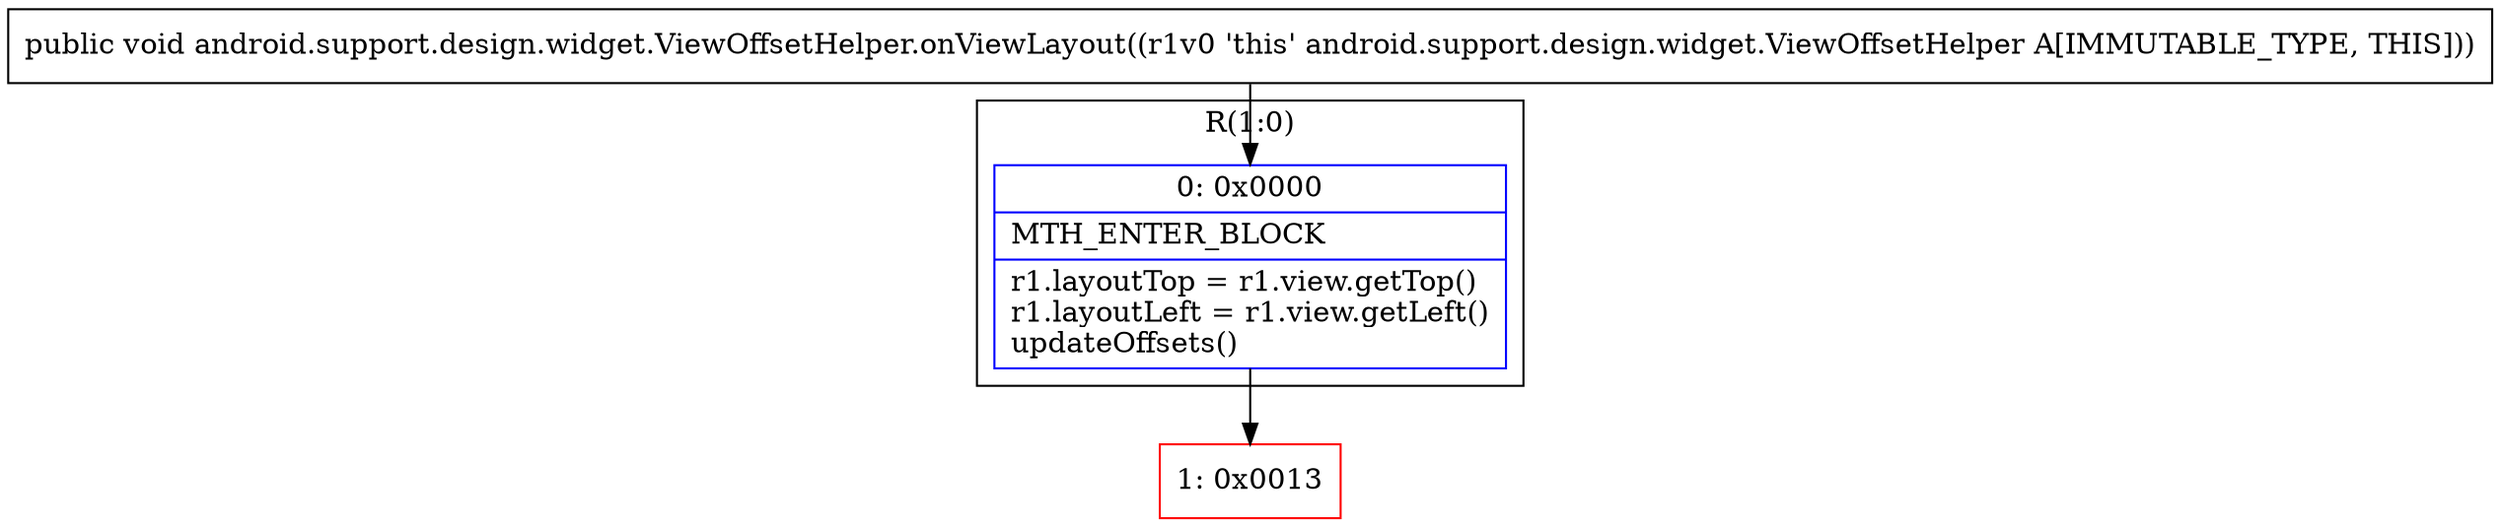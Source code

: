 digraph "CFG forandroid.support.design.widget.ViewOffsetHelper.onViewLayout()V" {
subgraph cluster_Region_17165308 {
label = "R(1:0)";
node [shape=record,color=blue];
Node_0 [shape=record,label="{0\:\ 0x0000|MTH_ENTER_BLOCK\l|r1.layoutTop = r1.view.getTop()\lr1.layoutLeft = r1.view.getLeft()\lupdateOffsets()\l}"];
}
Node_1 [shape=record,color=red,label="{1\:\ 0x0013}"];
MethodNode[shape=record,label="{public void android.support.design.widget.ViewOffsetHelper.onViewLayout((r1v0 'this' android.support.design.widget.ViewOffsetHelper A[IMMUTABLE_TYPE, THIS])) }"];
MethodNode -> Node_0;
Node_0 -> Node_1;
}

